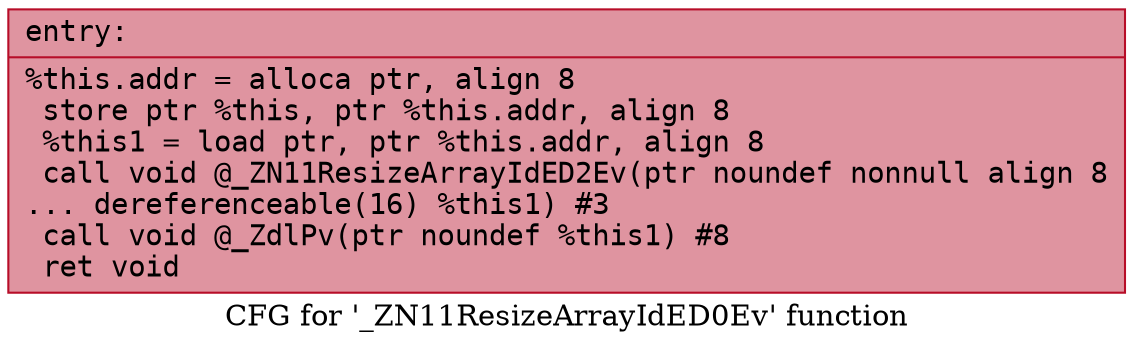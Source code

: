 digraph "CFG for '_ZN11ResizeArrayIdED0Ev' function" {
	label="CFG for '_ZN11ResizeArrayIdED0Ev' function";

	Node0x5621f77300c0 [shape=record,color="#b70d28ff", style=filled, fillcolor="#b70d2870" fontname="Courier",label="{entry:\l|  %this.addr = alloca ptr, align 8\l  store ptr %this, ptr %this.addr, align 8\l  %this1 = load ptr, ptr %this.addr, align 8\l  call void @_ZN11ResizeArrayIdED2Ev(ptr noundef nonnull align 8\l... dereferenceable(16) %this1) #3\l  call void @_ZdlPv(ptr noundef %this1) #8\l  ret void\l}"];
}
